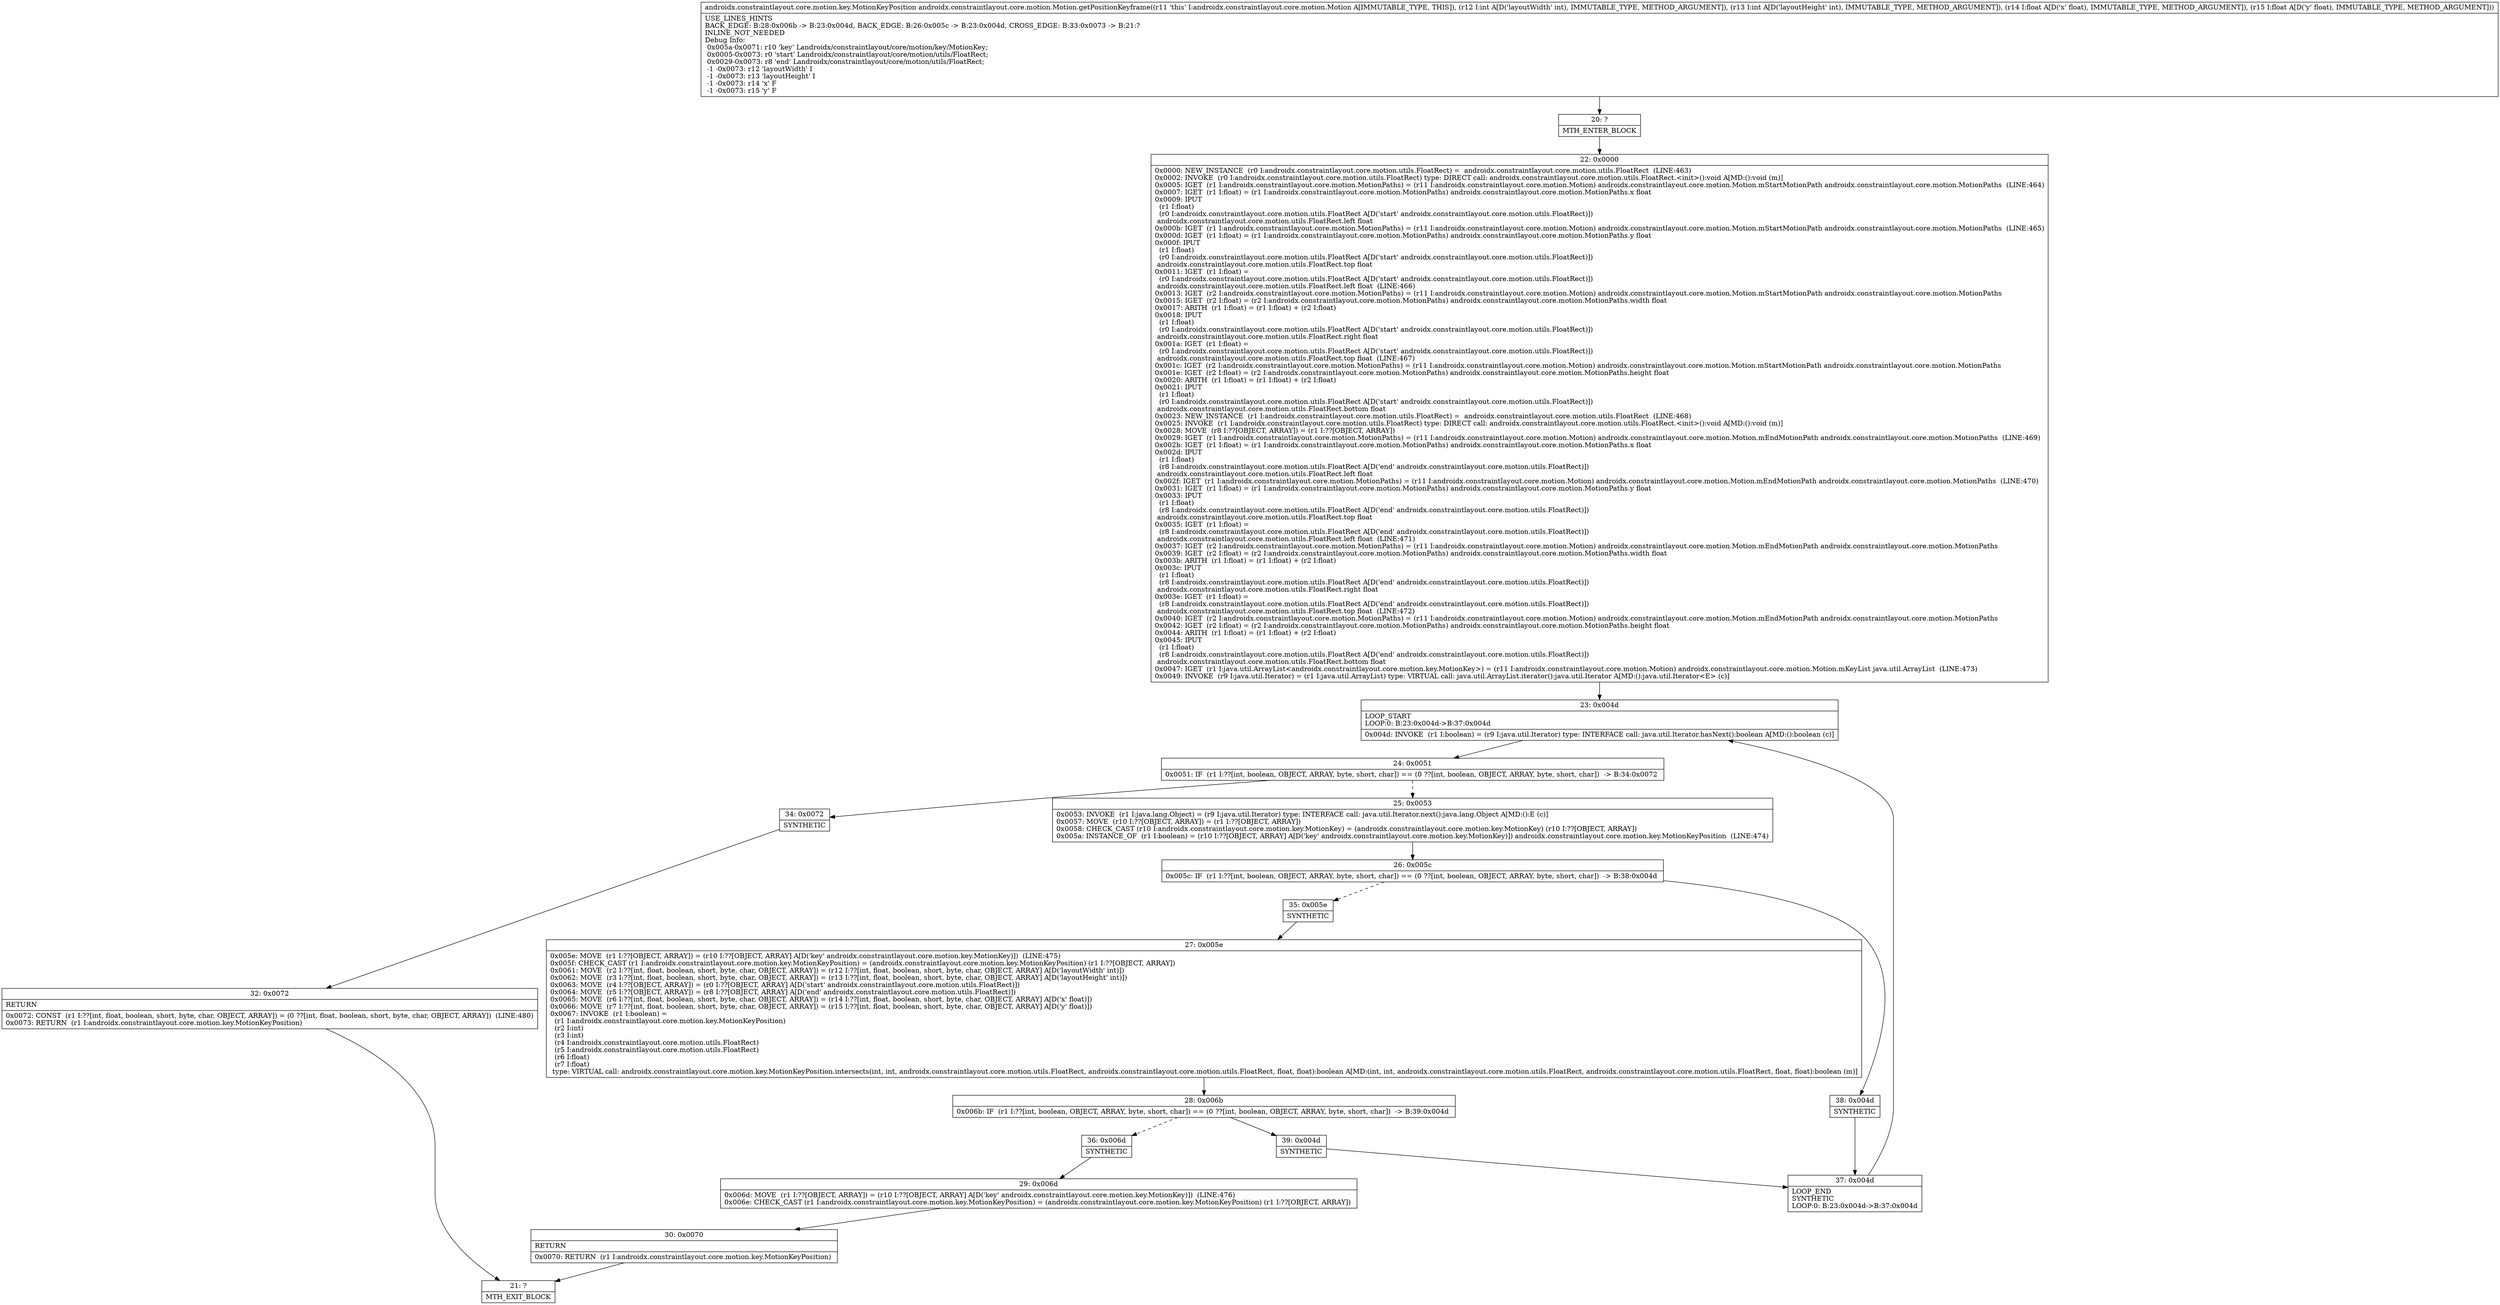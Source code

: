 digraph "CFG forandroidx.constraintlayout.core.motion.Motion.getPositionKeyframe(IIFF)Landroidx\/constraintlayout\/core\/motion\/key\/MotionKeyPosition;" {
Node_20 [shape=record,label="{20\:\ ?|MTH_ENTER_BLOCK\l}"];
Node_22 [shape=record,label="{22\:\ 0x0000|0x0000: NEW_INSTANCE  (r0 I:androidx.constraintlayout.core.motion.utils.FloatRect) =  androidx.constraintlayout.core.motion.utils.FloatRect  (LINE:463)\l0x0002: INVOKE  (r0 I:androidx.constraintlayout.core.motion.utils.FloatRect) type: DIRECT call: androidx.constraintlayout.core.motion.utils.FloatRect.\<init\>():void A[MD:():void (m)]\l0x0005: IGET  (r1 I:androidx.constraintlayout.core.motion.MotionPaths) = (r11 I:androidx.constraintlayout.core.motion.Motion) androidx.constraintlayout.core.motion.Motion.mStartMotionPath androidx.constraintlayout.core.motion.MotionPaths  (LINE:464)\l0x0007: IGET  (r1 I:float) = (r1 I:androidx.constraintlayout.core.motion.MotionPaths) androidx.constraintlayout.core.motion.MotionPaths.x float \l0x0009: IPUT  \l  (r1 I:float)\l  (r0 I:androidx.constraintlayout.core.motion.utils.FloatRect A[D('start' androidx.constraintlayout.core.motion.utils.FloatRect)])\l androidx.constraintlayout.core.motion.utils.FloatRect.left float \l0x000b: IGET  (r1 I:androidx.constraintlayout.core.motion.MotionPaths) = (r11 I:androidx.constraintlayout.core.motion.Motion) androidx.constraintlayout.core.motion.Motion.mStartMotionPath androidx.constraintlayout.core.motion.MotionPaths  (LINE:465)\l0x000d: IGET  (r1 I:float) = (r1 I:androidx.constraintlayout.core.motion.MotionPaths) androidx.constraintlayout.core.motion.MotionPaths.y float \l0x000f: IPUT  \l  (r1 I:float)\l  (r0 I:androidx.constraintlayout.core.motion.utils.FloatRect A[D('start' androidx.constraintlayout.core.motion.utils.FloatRect)])\l androidx.constraintlayout.core.motion.utils.FloatRect.top float \l0x0011: IGET  (r1 I:float) = \l  (r0 I:androidx.constraintlayout.core.motion.utils.FloatRect A[D('start' androidx.constraintlayout.core.motion.utils.FloatRect)])\l androidx.constraintlayout.core.motion.utils.FloatRect.left float  (LINE:466)\l0x0013: IGET  (r2 I:androidx.constraintlayout.core.motion.MotionPaths) = (r11 I:androidx.constraintlayout.core.motion.Motion) androidx.constraintlayout.core.motion.Motion.mStartMotionPath androidx.constraintlayout.core.motion.MotionPaths \l0x0015: IGET  (r2 I:float) = (r2 I:androidx.constraintlayout.core.motion.MotionPaths) androidx.constraintlayout.core.motion.MotionPaths.width float \l0x0017: ARITH  (r1 I:float) = (r1 I:float) + (r2 I:float) \l0x0018: IPUT  \l  (r1 I:float)\l  (r0 I:androidx.constraintlayout.core.motion.utils.FloatRect A[D('start' androidx.constraintlayout.core.motion.utils.FloatRect)])\l androidx.constraintlayout.core.motion.utils.FloatRect.right float \l0x001a: IGET  (r1 I:float) = \l  (r0 I:androidx.constraintlayout.core.motion.utils.FloatRect A[D('start' androidx.constraintlayout.core.motion.utils.FloatRect)])\l androidx.constraintlayout.core.motion.utils.FloatRect.top float  (LINE:467)\l0x001c: IGET  (r2 I:androidx.constraintlayout.core.motion.MotionPaths) = (r11 I:androidx.constraintlayout.core.motion.Motion) androidx.constraintlayout.core.motion.Motion.mStartMotionPath androidx.constraintlayout.core.motion.MotionPaths \l0x001e: IGET  (r2 I:float) = (r2 I:androidx.constraintlayout.core.motion.MotionPaths) androidx.constraintlayout.core.motion.MotionPaths.height float \l0x0020: ARITH  (r1 I:float) = (r1 I:float) + (r2 I:float) \l0x0021: IPUT  \l  (r1 I:float)\l  (r0 I:androidx.constraintlayout.core.motion.utils.FloatRect A[D('start' androidx.constraintlayout.core.motion.utils.FloatRect)])\l androidx.constraintlayout.core.motion.utils.FloatRect.bottom float \l0x0023: NEW_INSTANCE  (r1 I:androidx.constraintlayout.core.motion.utils.FloatRect) =  androidx.constraintlayout.core.motion.utils.FloatRect  (LINE:468)\l0x0025: INVOKE  (r1 I:androidx.constraintlayout.core.motion.utils.FloatRect) type: DIRECT call: androidx.constraintlayout.core.motion.utils.FloatRect.\<init\>():void A[MD:():void (m)]\l0x0028: MOVE  (r8 I:??[OBJECT, ARRAY]) = (r1 I:??[OBJECT, ARRAY]) \l0x0029: IGET  (r1 I:androidx.constraintlayout.core.motion.MotionPaths) = (r11 I:androidx.constraintlayout.core.motion.Motion) androidx.constraintlayout.core.motion.Motion.mEndMotionPath androidx.constraintlayout.core.motion.MotionPaths  (LINE:469)\l0x002b: IGET  (r1 I:float) = (r1 I:androidx.constraintlayout.core.motion.MotionPaths) androidx.constraintlayout.core.motion.MotionPaths.x float \l0x002d: IPUT  \l  (r1 I:float)\l  (r8 I:androidx.constraintlayout.core.motion.utils.FloatRect A[D('end' androidx.constraintlayout.core.motion.utils.FloatRect)])\l androidx.constraintlayout.core.motion.utils.FloatRect.left float \l0x002f: IGET  (r1 I:androidx.constraintlayout.core.motion.MotionPaths) = (r11 I:androidx.constraintlayout.core.motion.Motion) androidx.constraintlayout.core.motion.Motion.mEndMotionPath androidx.constraintlayout.core.motion.MotionPaths  (LINE:470)\l0x0031: IGET  (r1 I:float) = (r1 I:androidx.constraintlayout.core.motion.MotionPaths) androidx.constraintlayout.core.motion.MotionPaths.y float \l0x0033: IPUT  \l  (r1 I:float)\l  (r8 I:androidx.constraintlayout.core.motion.utils.FloatRect A[D('end' androidx.constraintlayout.core.motion.utils.FloatRect)])\l androidx.constraintlayout.core.motion.utils.FloatRect.top float \l0x0035: IGET  (r1 I:float) = \l  (r8 I:androidx.constraintlayout.core.motion.utils.FloatRect A[D('end' androidx.constraintlayout.core.motion.utils.FloatRect)])\l androidx.constraintlayout.core.motion.utils.FloatRect.left float  (LINE:471)\l0x0037: IGET  (r2 I:androidx.constraintlayout.core.motion.MotionPaths) = (r11 I:androidx.constraintlayout.core.motion.Motion) androidx.constraintlayout.core.motion.Motion.mEndMotionPath androidx.constraintlayout.core.motion.MotionPaths \l0x0039: IGET  (r2 I:float) = (r2 I:androidx.constraintlayout.core.motion.MotionPaths) androidx.constraintlayout.core.motion.MotionPaths.width float \l0x003b: ARITH  (r1 I:float) = (r1 I:float) + (r2 I:float) \l0x003c: IPUT  \l  (r1 I:float)\l  (r8 I:androidx.constraintlayout.core.motion.utils.FloatRect A[D('end' androidx.constraintlayout.core.motion.utils.FloatRect)])\l androidx.constraintlayout.core.motion.utils.FloatRect.right float \l0x003e: IGET  (r1 I:float) = \l  (r8 I:androidx.constraintlayout.core.motion.utils.FloatRect A[D('end' androidx.constraintlayout.core.motion.utils.FloatRect)])\l androidx.constraintlayout.core.motion.utils.FloatRect.top float  (LINE:472)\l0x0040: IGET  (r2 I:androidx.constraintlayout.core.motion.MotionPaths) = (r11 I:androidx.constraintlayout.core.motion.Motion) androidx.constraintlayout.core.motion.Motion.mEndMotionPath androidx.constraintlayout.core.motion.MotionPaths \l0x0042: IGET  (r2 I:float) = (r2 I:androidx.constraintlayout.core.motion.MotionPaths) androidx.constraintlayout.core.motion.MotionPaths.height float \l0x0044: ARITH  (r1 I:float) = (r1 I:float) + (r2 I:float) \l0x0045: IPUT  \l  (r1 I:float)\l  (r8 I:androidx.constraintlayout.core.motion.utils.FloatRect A[D('end' androidx.constraintlayout.core.motion.utils.FloatRect)])\l androidx.constraintlayout.core.motion.utils.FloatRect.bottom float \l0x0047: IGET  (r1 I:java.util.ArrayList\<androidx.constraintlayout.core.motion.key.MotionKey\>) = (r11 I:androidx.constraintlayout.core.motion.Motion) androidx.constraintlayout.core.motion.Motion.mKeyList java.util.ArrayList  (LINE:473)\l0x0049: INVOKE  (r9 I:java.util.Iterator) = (r1 I:java.util.ArrayList) type: VIRTUAL call: java.util.ArrayList.iterator():java.util.Iterator A[MD:():java.util.Iterator\<E\> (c)]\l}"];
Node_23 [shape=record,label="{23\:\ 0x004d|LOOP_START\lLOOP:0: B:23:0x004d\-\>B:37:0x004d\l|0x004d: INVOKE  (r1 I:boolean) = (r9 I:java.util.Iterator) type: INTERFACE call: java.util.Iterator.hasNext():boolean A[MD:():boolean (c)]\l}"];
Node_24 [shape=record,label="{24\:\ 0x0051|0x0051: IF  (r1 I:??[int, boolean, OBJECT, ARRAY, byte, short, char]) == (0 ??[int, boolean, OBJECT, ARRAY, byte, short, char])  \-\> B:34:0x0072 \l}"];
Node_25 [shape=record,label="{25\:\ 0x0053|0x0053: INVOKE  (r1 I:java.lang.Object) = (r9 I:java.util.Iterator) type: INTERFACE call: java.util.Iterator.next():java.lang.Object A[MD:():E (c)]\l0x0057: MOVE  (r10 I:??[OBJECT, ARRAY]) = (r1 I:??[OBJECT, ARRAY]) \l0x0058: CHECK_CAST (r10 I:androidx.constraintlayout.core.motion.key.MotionKey) = (androidx.constraintlayout.core.motion.key.MotionKey) (r10 I:??[OBJECT, ARRAY]) \l0x005a: INSTANCE_OF  (r1 I:boolean) = (r10 I:??[OBJECT, ARRAY] A[D('key' androidx.constraintlayout.core.motion.key.MotionKey)]) androidx.constraintlayout.core.motion.key.MotionKeyPosition  (LINE:474)\l}"];
Node_26 [shape=record,label="{26\:\ 0x005c|0x005c: IF  (r1 I:??[int, boolean, OBJECT, ARRAY, byte, short, char]) == (0 ??[int, boolean, OBJECT, ARRAY, byte, short, char])  \-\> B:38:0x004d \l}"];
Node_35 [shape=record,label="{35\:\ 0x005e|SYNTHETIC\l}"];
Node_27 [shape=record,label="{27\:\ 0x005e|0x005e: MOVE  (r1 I:??[OBJECT, ARRAY]) = (r10 I:??[OBJECT, ARRAY] A[D('key' androidx.constraintlayout.core.motion.key.MotionKey)])  (LINE:475)\l0x005f: CHECK_CAST (r1 I:androidx.constraintlayout.core.motion.key.MotionKeyPosition) = (androidx.constraintlayout.core.motion.key.MotionKeyPosition) (r1 I:??[OBJECT, ARRAY]) \l0x0061: MOVE  (r2 I:??[int, float, boolean, short, byte, char, OBJECT, ARRAY]) = (r12 I:??[int, float, boolean, short, byte, char, OBJECT, ARRAY] A[D('layoutWidth' int)]) \l0x0062: MOVE  (r3 I:??[int, float, boolean, short, byte, char, OBJECT, ARRAY]) = (r13 I:??[int, float, boolean, short, byte, char, OBJECT, ARRAY] A[D('layoutHeight' int)]) \l0x0063: MOVE  (r4 I:??[OBJECT, ARRAY]) = (r0 I:??[OBJECT, ARRAY] A[D('start' androidx.constraintlayout.core.motion.utils.FloatRect)]) \l0x0064: MOVE  (r5 I:??[OBJECT, ARRAY]) = (r8 I:??[OBJECT, ARRAY] A[D('end' androidx.constraintlayout.core.motion.utils.FloatRect)]) \l0x0065: MOVE  (r6 I:??[int, float, boolean, short, byte, char, OBJECT, ARRAY]) = (r14 I:??[int, float, boolean, short, byte, char, OBJECT, ARRAY] A[D('x' float)]) \l0x0066: MOVE  (r7 I:??[int, float, boolean, short, byte, char, OBJECT, ARRAY]) = (r15 I:??[int, float, boolean, short, byte, char, OBJECT, ARRAY] A[D('y' float)]) \l0x0067: INVOKE  (r1 I:boolean) = \l  (r1 I:androidx.constraintlayout.core.motion.key.MotionKeyPosition)\l  (r2 I:int)\l  (r3 I:int)\l  (r4 I:androidx.constraintlayout.core.motion.utils.FloatRect)\l  (r5 I:androidx.constraintlayout.core.motion.utils.FloatRect)\l  (r6 I:float)\l  (r7 I:float)\l type: VIRTUAL call: androidx.constraintlayout.core.motion.key.MotionKeyPosition.intersects(int, int, androidx.constraintlayout.core.motion.utils.FloatRect, androidx.constraintlayout.core.motion.utils.FloatRect, float, float):boolean A[MD:(int, int, androidx.constraintlayout.core.motion.utils.FloatRect, androidx.constraintlayout.core.motion.utils.FloatRect, float, float):boolean (m)]\l}"];
Node_28 [shape=record,label="{28\:\ 0x006b|0x006b: IF  (r1 I:??[int, boolean, OBJECT, ARRAY, byte, short, char]) == (0 ??[int, boolean, OBJECT, ARRAY, byte, short, char])  \-\> B:39:0x004d \l}"];
Node_36 [shape=record,label="{36\:\ 0x006d|SYNTHETIC\l}"];
Node_29 [shape=record,label="{29\:\ 0x006d|0x006d: MOVE  (r1 I:??[OBJECT, ARRAY]) = (r10 I:??[OBJECT, ARRAY] A[D('key' androidx.constraintlayout.core.motion.key.MotionKey)])  (LINE:476)\l0x006e: CHECK_CAST (r1 I:androidx.constraintlayout.core.motion.key.MotionKeyPosition) = (androidx.constraintlayout.core.motion.key.MotionKeyPosition) (r1 I:??[OBJECT, ARRAY]) \l}"];
Node_30 [shape=record,label="{30\:\ 0x0070|RETURN\l|0x0070: RETURN  (r1 I:androidx.constraintlayout.core.motion.key.MotionKeyPosition) \l}"];
Node_21 [shape=record,label="{21\:\ ?|MTH_EXIT_BLOCK\l}"];
Node_39 [shape=record,label="{39\:\ 0x004d|SYNTHETIC\l}"];
Node_37 [shape=record,label="{37\:\ 0x004d|LOOP_END\lSYNTHETIC\lLOOP:0: B:23:0x004d\-\>B:37:0x004d\l}"];
Node_38 [shape=record,label="{38\:\ 0x004d|SYNTHETIC\l}"];
Node_34 [shape=record,label="{34\:\ 0x0072|SYNTHETIC\l}"];
Node_32 [shape=record,label="{32\:\ 0x0072|RETURN\l|0x0072: CONST  (r1 I:??[int, float, boolean, short, byte, char, OBJECT, ARRAY]) = (0 ??[int, float, boolean, short, byte, char, OBJECT, ARRAY])  (LINE:480)\l0x0073: RETURN  (r1 I:androidx.constraintlayout.core.motion.key.MotionKeyPosition) \l}"];
MethodNode[shape=record,label="{androidx.constraintlayout.core.motion.key.MotionKeyPosition androidx.constraintlayout.core.motion.Motion.getPositionKeyframe((r11 'this' I:androidx.constraintlayout.core.motion.Motion A[IMMUTABLE_TYPE, THIS]), (r12 I:int A[D('layoutWidth' int), IMMUTABLE_TYPE, METHOD_ARGUMENT]), (r13 I:int A[D('layoutHeight' int), IMMUTABLE_TYPE, METHOD_ARGUMENT]), (r14 I:float A[D('x' float), IMMUTABLE_TYPE, METHOD_ARGUMENT]), (r15 I:float A[D('y' float), IMMUTABLE_TYPE, METHOD_ARGUMENT]))  | USE_LINES_HINTS\lBACK_EDGE: B:28:0x006b \-\> B:23:0x004d, BACK_EDGE: B:26:0x005c \-\> B:23:0x004d, CROSS_EDGE: B:33:0x0073 \-\> B:21:?\lINLINE_NOT_NEEDED\lDebug Info:\l  0x005a\-0x0071: r10 'key' Landroidx\/constraintlayout\/core\/motion\/key\/MotionKey;\l  0x0005\-0x0073: r0 'start' Landroidx\/constraintlayout\/core\/motion\/utils\/FloatRect;\l  0x0029\-0x0073: r8 'end' Landroidx\/constraintlayout\/core\/motion\/utils\/FloatRect;\l  \-1 \-0x0073: r12 'layoutWidth' I\l  \-1 \-0x0073: r13 'layoutHeight' I\l  \-1 \-0x0073: r14 'x' F\l  \-1 \-0x0073: r15 'y' F\l}"];
MethodNode -> Node_20;Node_20 -> Node_22;
Node_22 -> Node_23;
Node_23 -> Node_24;
Node_24 -> Node_25[style=dashed];
Node_24 -> Node_34;
Node_25 -> Node_26;
Node_26 -> Node_35[style=dashed];
Node_26 -> Node_38;
Node_35 -> Node_27;
Node_27 -> Node_28;
Node_28 -> Node_36[style=dashed];
Node_28 -> Node_39;
Node_36 -> Node_29;
Node_29 -> Node_30;
Node_30 -> Node_21;
Node_39 -> Node_37;
Node_37 -> Node_23;
Node_38 -> Node_37;
Node_34 -> Node_32;
Node_32 -> Node_21;
}

